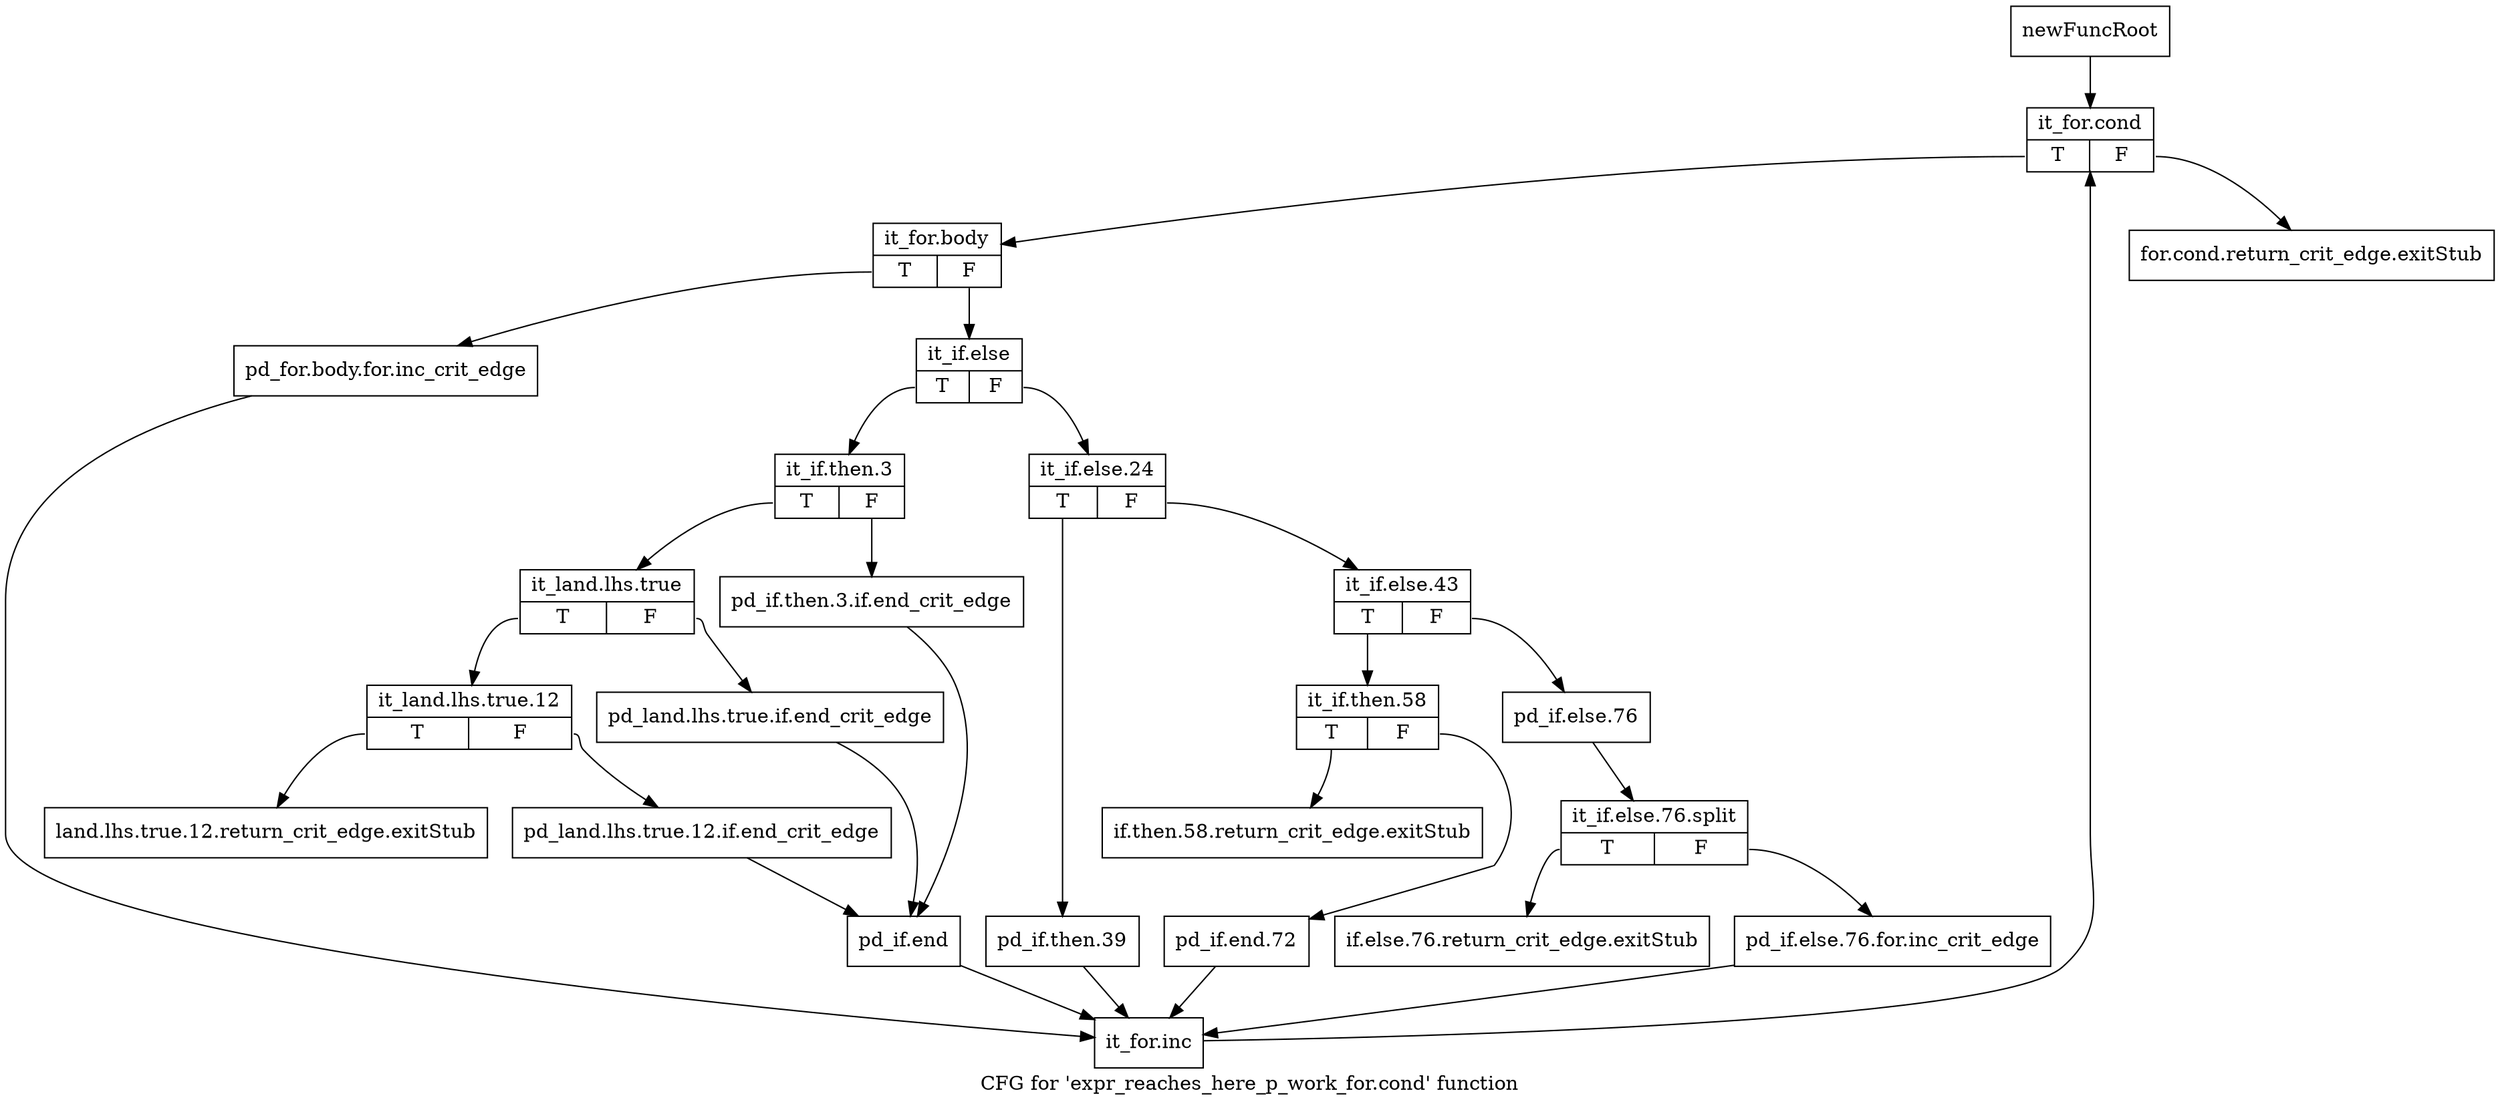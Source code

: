 digraph "CFG for 'expr_reaches_here_p_work_for.cond' function" {
	label="CFG for 'expr_reaches_here_p_work_for.cond' function";

	Node0xb1bd0c0 [shape=record,label="{newFuncRoot}"];
	Node0xb1bd0c0 -> Node0xb1bd250;
	Node0xb1bd110 [shape=record,label="{for.cond.return_crit_edge.exitStub}"];
	Node0xb1bd160 [shape=record,label="{if.else.76.return_crit_edge.exitStub}"];
	Node0xb1bd1b0 [shape=record,label="{if.then.58.return_crit_edge.exitStub}"];
	Node0xb1bd200 [shape=record,label="{land.lhs.true.12.return_crit_edge.exitStub}"];
	Node0xb1bd250 [shape=record,label="{it_for.cond|{<s0>T|<s1>F}}"];
	Node0xb1bd250:s0 -> Node0xb1bd2a0;
	Node0xb1bd250:s1 -> Node0xb1bd110;
	Node0xb1bd2a0 [shape=record,label="{it_for.body|{<s0>T|<s1>F}}"];
	Node0xb1bd2a0:s0 -> Node0xb1bd7a0;
	Node0xb1bd2a0:s1 -> Node0xb1bd2f0;
	Node0xb1bd2f0 [shape=record,label="{it_if.else|{<s0>T|<s1>F}}"];
	Node0xb1bd2f0:s0 -> Node0xb1bd570;
	Node0xb1bd2f0:s1 -> Node0xb1bd340;
	Node0xb1bd340 [shape=record,label="{it_if.else.24|{<s0>T|<s1>F}}"];
	Node0xb1bd340:s0 -> Node0xb1bd520;
	Node0xb1bd340:s1 -> Node0xb1bd390;
	Node0xb1bd390 [shape=record,label="{it_if.else.43|{<s0>T|<s1>F}}"];
	Node0xb1bd390:s0 -> Node0xb1bd480;
	Node0xb1bd390:s1 -> Node0xb1bd3e0;
	Node0xb1bd3e0 [shape=record,label="{pd_if.else.76}"];
	Node0xb1bd3e0 -> Node0xf66d750;
	Node0xf66d750 [shape=record,label="{it_if.else.76.split|{<s0>T|<s1>F}}"];
	Node0xf66d750:s0 -> Node0xb1bd160;
	Node0xf66d750:s1 -> Node0xb1bd430;
	Node0xb1bd430 [shape=record,label="{pd_if.else.76.for.inc_crit_edge}"];
	Node0xb1bd430 -> Node0xb1bd7f0;
	Node0xb1bd480 [shape=record,label="{it_if.then.58|{<s0>T|<s1>F}}"];
	Node0xb1bd480:s0 -> Node0xb1bd1b0;
	Node0xb1bd480:s1 -> Node0xb1bd4d0;
	Node0xb1bd4d0 [shape=record,label="{pd_if.end.72}"];
	Node0xb1bd4d0 -> Node0xb1bd7f0;
	Node0xb1bd520 [shape=record,label="{pd_if.then.39}"];
	Node0xb1bd520 -> Node0xb1bd7f0;
	Node0xb1bd570 [shape=record,label="{it_if.then.3|{<s0>T|<s1>F}}"];
	Node0xb1bd570:s0 -> Node0xb1bd610;
	Node0xb1bd570:s1 -> Node0xb1bd5c0;
	Node0xb1bd5c0 [shape=record,label="{pd_if.then.3.if.end_crit_edge}"];
	Node0xb1bd5c0 -> Node0xb1bd750;
	Node0xb1bd610 [shape=record,label="{it_land.lhs.true|{<s0>T|<s1>F}}"];
	Node0xb1bd610:s0 -> Node0xb1bd6b0;
	Node0xb1bd610:s1 -> Node0xb1bd660;
	Node0xb1bd660 [shape=record,label="{pd_land.lhs.true.if.end_crit_edge}"];
	Node0xb1bd660 -> Node0xb1bd750;
	Node0xb1bd6b0 [shape=record,label="{it_land.lhs.true.12|{<s0>T|<s1>F}}"];
	Node0xb1bd6b0:s0 -> Node0xb1bd200;
	Node0xb1bd6b0:s1 -> Node0xb1bd700;
	Node0xb1bd700 [shape=record,label="{pd_land.lhs.true.12.if.end_crit_edge}"];
	Node0xb1bd700 -> Node0xb1bd750;
	Node0xb1bd750 [shape=record,label="{pd_if.end}"];
	Node0xb1bd750 -> Node0xb1bd7f0;
	Node0xb1bd7a0 [shape=record,label="{pd_for.body.for.inc_crit_edge}"];
	Node0xb1bd7a0 -> Node0xb1bd7f0;
	Node0xb1bd7f0 [shape=record,label="{it_for.inc}"];
	Node0xb1bd7f0 -> Node0xb1bd250;
}
